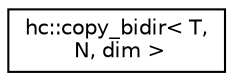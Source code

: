 digraph "Graphical Class Hierarchy"
{
  edge [fontname="Helvetica",fontsize="10",labelfontname="Helvetica",labelfontsize="10"];
  node [fontname="Helvetica",fontsize="10",shape=record];
  rankdir="LR";
  Node1 [label="hc::copy_bidir\< T,\l N, dim \>",height=0.2,width=0.4,color="black", fillcolor="white", style="filled",URL="$structhc_1_1copy__bidir.html"];
}
